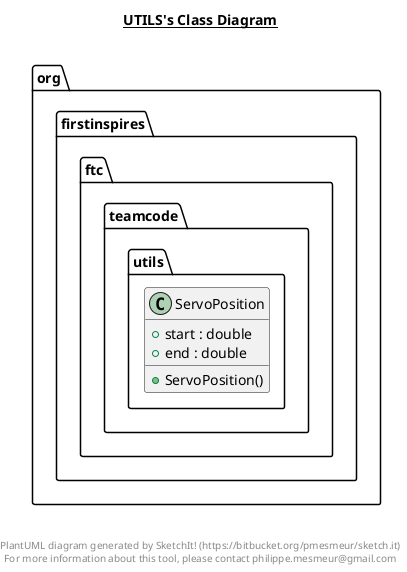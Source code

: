 @startuml

title __UTILS's Class Diagram__\n

  package org.firstinspires.ftc.teamcode {
    package org.firstinspires.ftc.teamcode.utils {
      class ServoPosition {
          + start : double
          + end : double
          + ServoPosition()
      }
    }
  }
  



right footer


PlantUML diagram generated by SketchIt! (https://bitbucket.org/pmesmeur/sketch.it)
For more information about this tool, please contact philippe.mesmeur@gmail.com
endfooter

@enduml
